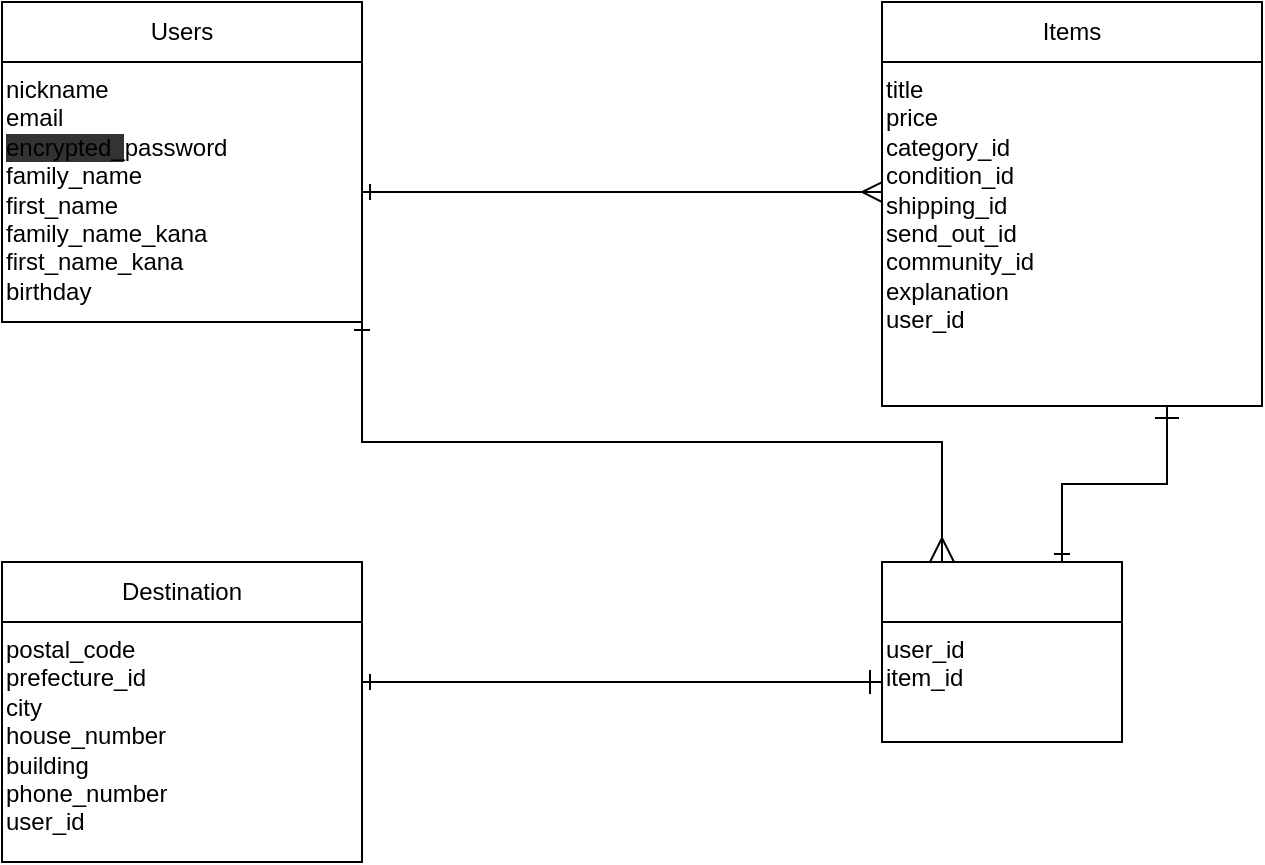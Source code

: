 <mxfile version="13.10.0" type="embed">
    <diagram id="d6mJrMQ309lOfsOt9yPk" name="ページ1">
        <mxGraphModel dx="703" dy="635" grid="1" gridSize="10" guides="1" tooltips="1" connect="1" arrows="1" fold="1" page="1" pageScale="1" pageWidth="827" pageHeight="1169" math="0" shadow="0">
            <root>
                <mxCell id="0"/>
                <mxCell id="1" parent="0"/>
                <mxCell id="5" value="Users" style="whiteSpace=wrap;html=1;align=center;" vertex="1" parent="1">
                    <mxGeometry y="80" width="180" height="30" as="geometry"/>
                </mxCell>
                <mxCell id="13" style="edgeStyle=orthogonalEdgeStyle;orthogonalLoop=1;jettySize=auto;html=1;exitX=1;exitY=0.5;exitDx=0;exitDy=0;entryX=0.011;entryY=0.378;entryDx=0;entryDy=0;entryPerimeter=0;horizontal=1;fontSize=11;endArrow=ERmany;endFill=0;strokeWidth=1;endSize=10;startArrow=ERone;startFill=0;" edge="1" parent="1" source="9" target="11">
                    <mxGeometry relative="1" as="geometry">
                        <Array as="points">
                            <mxPoint x="420" y="175"/>
                            <mxPoint x="420" y="175"/>
                        </Array>
                    </mxGeometry>
                </mxCell>
                <mxCell id="39" style="edgeStyle=orthogonalEdgeStyle;rounded=0;orthogonalLoop=1;jettySize=auto;html=1;exitX=1;exitY=1;exitDx=0;exitDy=0;entryX=0.25;entryY=0;entryDx=0;entryDy=0;startArrow=ERone;startFill=0;endArrow=ERmany;endFill=0;endSize=10;strokeWidth=1;fontColor=none;" edge="1" parent="1" source="9" target="23">
                    <mxGeometry relative="1" as="geometry"/>
                </mxCell>
                <mxCell id="9" value="nickname&lt;br&gt;email&lt;br&gt;&lt;span style=&quot;background-color: rgb(51 , 51 , 51)&quot;&gt;encrypted_&lt;/span&gt;password&lt;br&gt;family_name&lt;br&gt;first_name&lt;br&gt;family_name_kana&lt;br&gt;first_name_kana&lt;br&gt;birthday" style="whiteSpace=wrap;html=1;align=left;verticalAlign=top;" vertex="1" parent="1">
                    <mxGeometry y="110" width="180" height="130" as="geometry"/>
                </mxCell>
                <mxCell id="10" value="Items" style="whiteSpace=wrap;html=1;align=center;" vertex="1" parent="1">
                    <mxGeometry x="440" y="80" width="190" height="30" as="geometry"/>
                </mxCell>
                <mxCell id="11" value="title&lt;br&gt;price&lt;br&gt;category_id&lt;br&gt;condition_id&lt;br&gt;shipping_id&lt;br&gt;send_out_id&lt;br&gt;community_id&lt;br&gt;explanation&lt;br&gt;user_id" style="whiteSpace=wrap;html=1;align=left;verticalAlign=top;" vertex="1" parent="1">
                    <mxGeometry x="440" y="110" width="190" height="172" as="geometry"/>
                </mxCell>
                <mxCell id="16" value="Destination" style="whiteSpace=wrap;html=1;align=center;" vertex="1" parent="1">
                    <mxGeometry y="360" width="180" height="30" as="geometry"/>
                </mxCell>
                <mxCell id="33" style="edgeStyle=orthogonalEdgeStyle;rounded=0;orthogonalLoop=1;jettySize=auto;html=1;exitX=1;exitY=0.25;exitDx=0;exitDy=0;entryX=0;entryY=0.5;entryDx=0;entryDy=0;startArrow=ERone;startFill=0;endArrow=ERone;endFill=0;endSize=10;strokeWidth=1;fontColor=none;" edge="1" parent="1" source="17" target="22">
                    <mxGeometry relative="1" as="geometry"/>
                </mxCell>
                <mxCell id="17" value="postal_code&lt;br&gt;prefecture_id&lt;br&gt;city&lt;br&gt;house_number&lt;br&gt;building&lt;br&gt;phone_number&lt;br&gt;user_id" style="whiteSpace=wrap;html=1;align=left;verticalAlign=top;" vertex="1" parent="1">
                    <mxGeometry y="390" width="180" height="120" as="geometry"/>
                </mxCell>
                <mxCell id="22" value="user_id&lt;br&gt;item_id" style="whiteSpace=wrap;html=1;align=left;verticalAlign=top;" vertex="1" parent="1">
                    <mxGeometry x="440" y="390" width="120" height="60" as="geometry"/>
                </mxCell>
                <mxCell id="37" style="edgeStyle=orthogonalEdgeStyle;rounded=0;orthogonalLoop=1;jettySize=auto;html=1;exitX=0.75;exitY=0;exitDx=0;exitDy=0;entryX=0.75;entryY=1;entryDx=0;entryDy=0;startArrow=ERone;startFill=0;endArrow=ERone;endFill=0;endSize=10;strokeWidth=1;fontColor=none;" edge="1" parent="1" source="23" target="11">
                    <mxGeometry relative="1" as="geometry"/>
                </mxCell>
                <mxCell id="23" value="&lt;font color=&quot;#ffffff&quot;&gt;history&lt;/font&gt;" style="whiteSpace=wrap;html=1;fontColor=none;align=center;" vertex="1" parent="1">
                    <mxGeometry x="440" y="360" width="120" height="30" as="geometry"/>
                </mxCell>
            </root>
        </mxGraphModel>
    </diagram>
</mxfile>